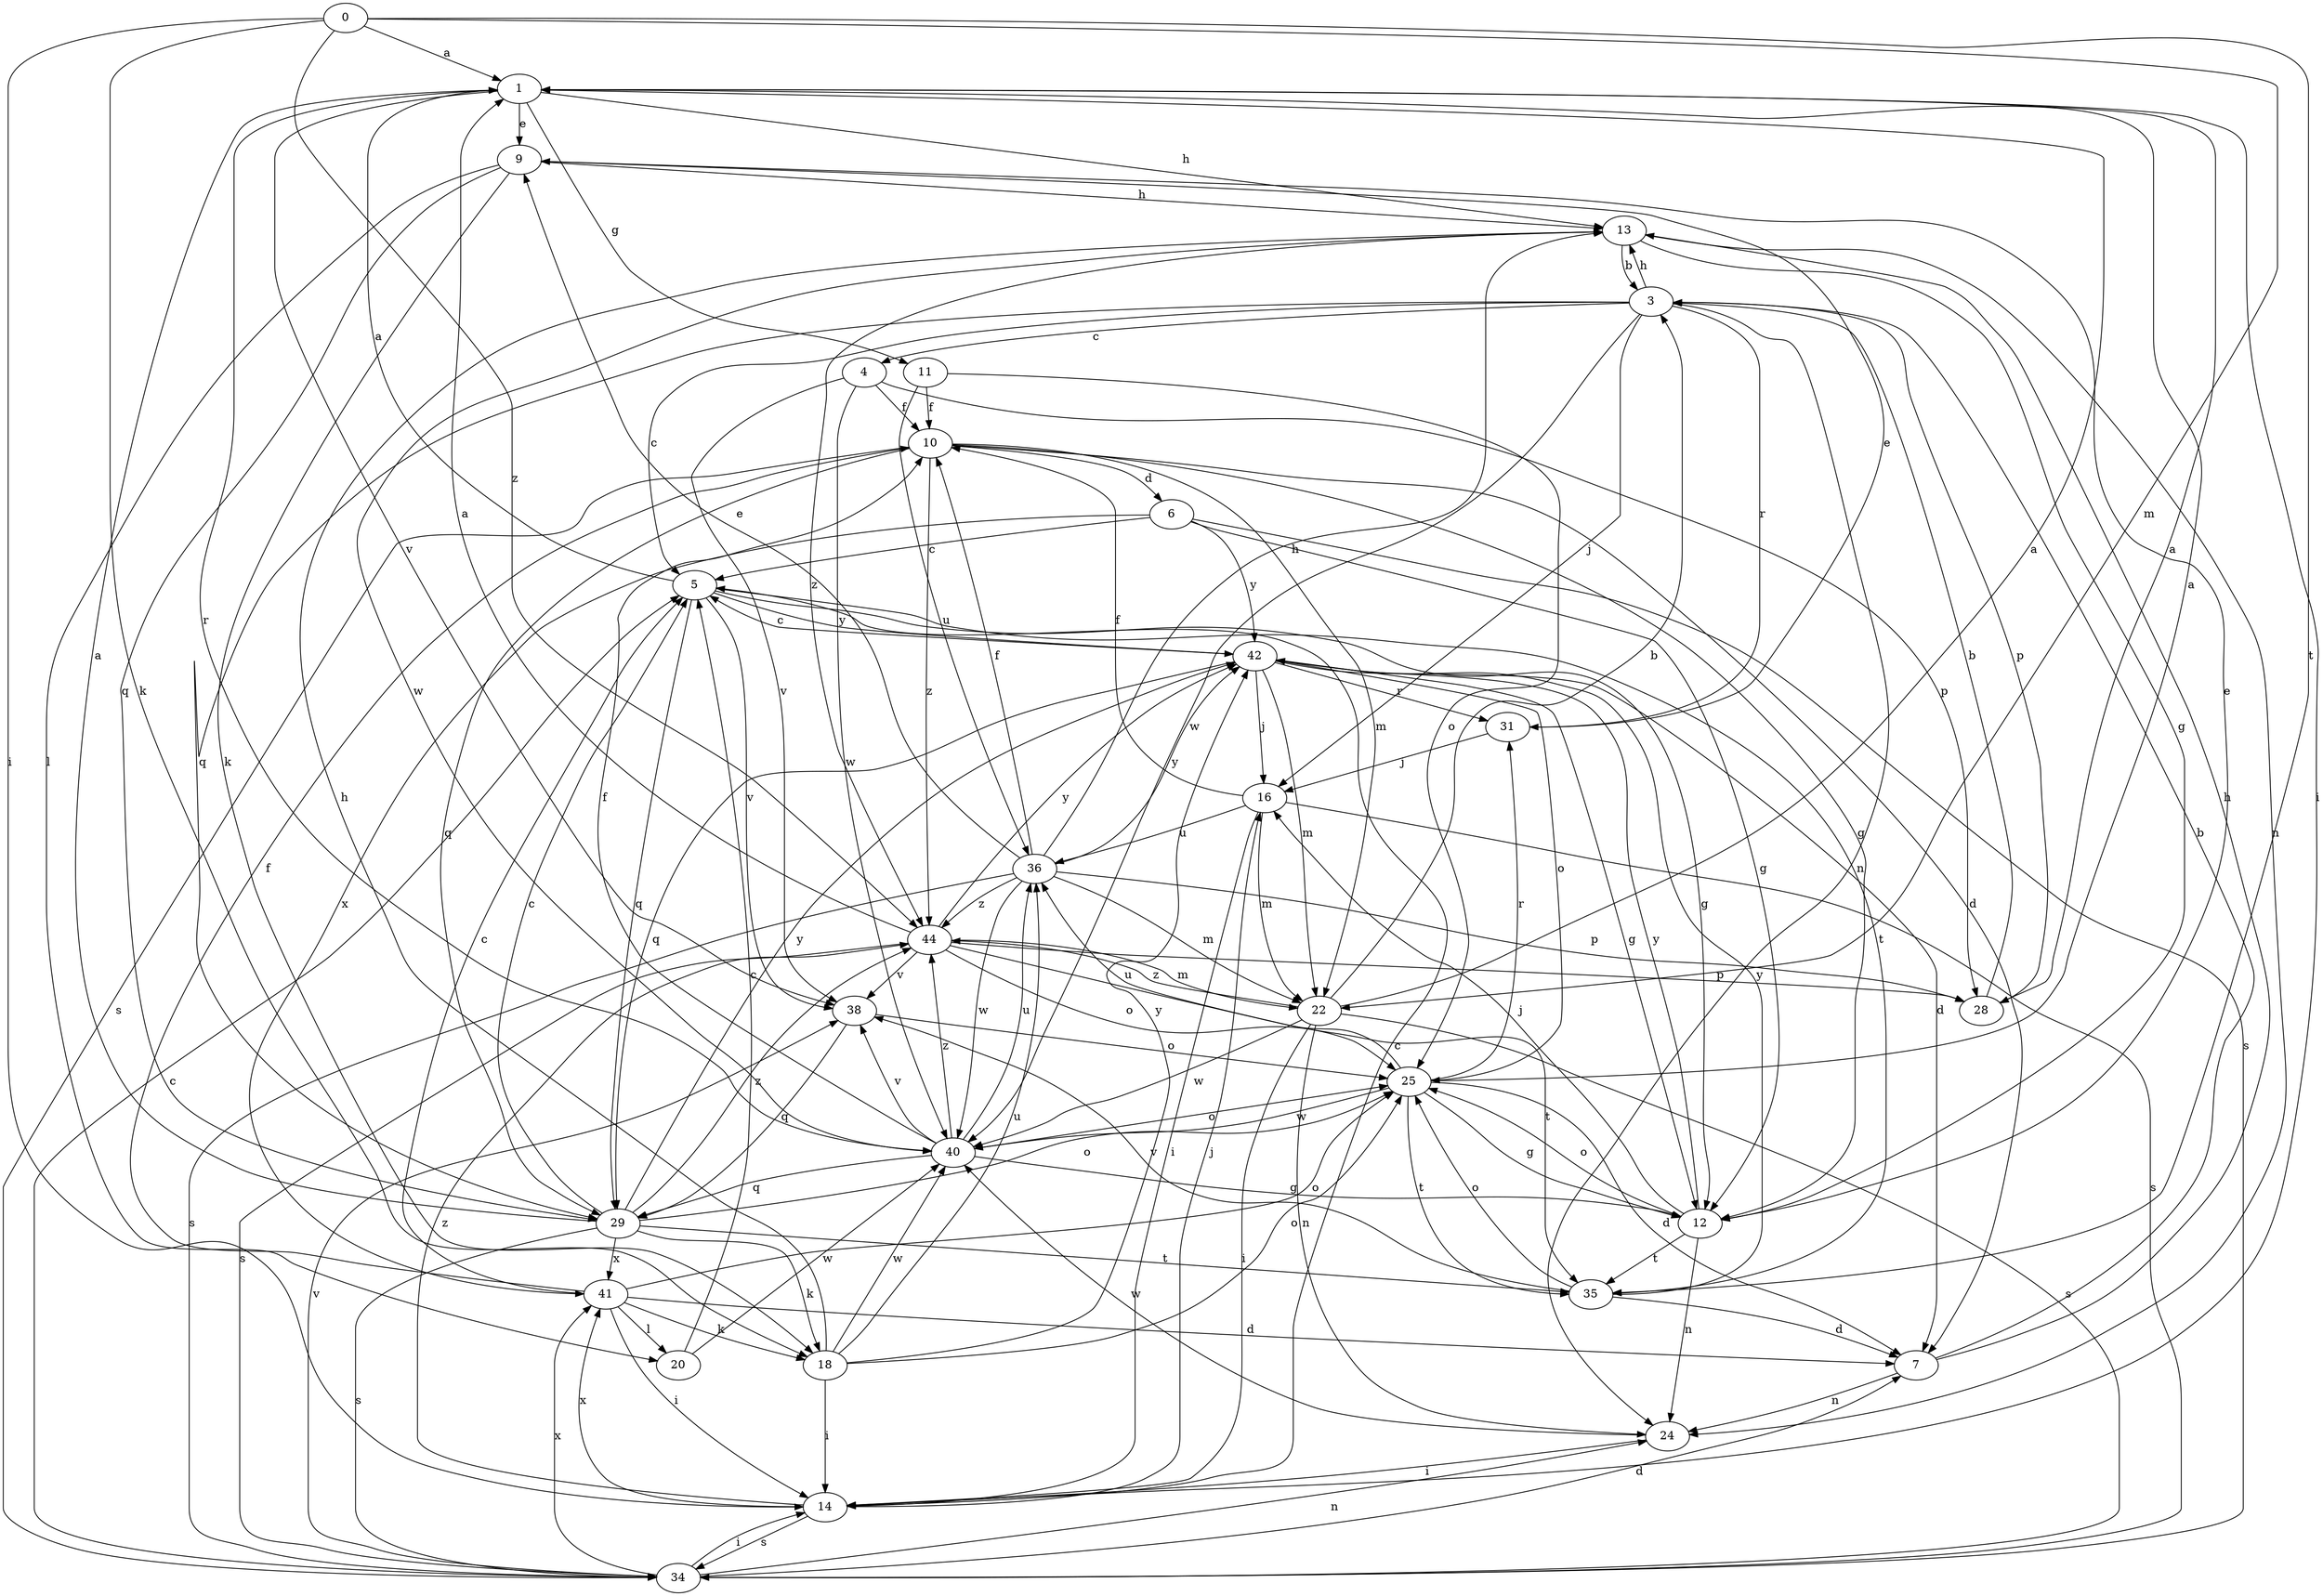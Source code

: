 strict digraph  {
0;
1;
3;
4;
5;
6;
7;
9;
10;
11;
12;
13;
14;
16;
18;
20;
22;
24;
25;
28;
29;
31;
34;
35;
36;
38;
40;
41;
42;
44;
0 -> 1  [label=a];
0 -> 14  [label=i];
0 -> 18  [label=k];
0 -> 22  [label=m];
0 -> 35  [label=t];
0 -> 44  [label=z];
1 -> 9  [label=e];
1 -> 11  [label=g];
1 -> 13  [label=h];
1 -> 14  [label=i];
1 -> 38  [label=v];
1 -> 40  [label=r];
3 -> 4  [label=c];
3 -> 5  [label=c];
3 -> 13  [label=h];
3 -> 16  [label=j];
3 -> 24  [label=n];
3 -> 28  [label=p];
3 -> 29  [label=q];
3 -> 31  [label=r];
3 -> 40  [label=w];
4 -> 10  [label=f];
4 -> 28  [label=p];
4 -> 38  [label=v];
4 -> 40  [label=w];
5 -> 1  [label=a];
5 -> 12  [label=g];
5 -> 29  [label=q];
5 -> 35  [label=t];
5 -> 38  [label=v];
5 -> 42  [label=y];
6 -> 5  [label=c];
6 -> 12  [label=g];
6 -> 34  [label=s];
6 -> 41  [label=x];
6 -> 42  [label=y];
7 -> 3  [label=b];
7 -> 13  [label=h];
7 -> 24  [label=n];
9 -> 13  [label=h];
9 -> 18  [label=k];
9 -> 20  [label=l];
9 -> 29  [label=q];
10 -> 6  [label=d];
10 -> 7  [label=d];
10 -> 12  [label=g];
10 -> 22  [label=m];
10 -> 29  [label=q];
10 -> 34  [label=s];
10 -> 44  [label=z];
11 -> 10  [label=f];
11 -> 25  [label=o];
11 -> 36  [label=u];
12 -> 9  [label=e];
12 -> 16  [label=j];
12 -> 24  [label=n];
12 -> 25  [label=o];
12 -> 35  [label=t];
12 -> 42  [label=y];
13 -> 3  [label=b];
13 -> 12  [label=g];
13 -> 24  [label=n];
13 -> 40  [label=w];
13 -> 44  [label=z];
14 -> 5  [label=c];
14 -> 16  [label=j];
14 -> 34  [label=s];
14 -> 41  [label=x];
14 -> 44  [label=z];
16 -> 10  [label=f];
16 -> 14  [label=i];
16 -> 22  [label=m];
16 -> 34  [label=s];
16 -> 36  [label=u];
18 -> 13  [label=h];
18 -> 14  [label=i];
18 -> 25  [label=o];
18 -> 36  [label=u];
18 -> 40  [label=w];
18 -> 42  [label=y];
20 -> 5  [label=c];
20 -> 40  [label=w];
22 -> 1  [label=a];
22 -> 3  [label=b];
22 -> 14  [label=i];
22 -> 24  [label=n];
22 -> 34  [label=s];
22 -> 40  [label=w];
22 -> 44  [label=z];
24 -> 14  [label=i];
24 -> 40  [label=w];
25 -> 1  [label=a];
25 -> 7  [label=d];
25 -> 12  [label=g];
25 -> 31  [label=r];
25 -> 35  [label=t];
25 -> 36  [label=u];
25 -> 40  [label=w];
28 -> 1  [label=a];
28 -> 3  [label=b];
29 -> 1  [label=a];
29 -> 5  [label=c];
29 -> 18  [label=k];
29 -> 25  [label=o];
29 -> 34  [label=s];
29 -> 35  [label=t];
29 -> 41  [label=x];
29 -> 42  [label=y];
29 -> 44  [label=z];
31 -> 9  [label=e];
31 -> 16  [label=j];
34 -> 5  [label=c];
34 -> 7  [label=d];
34 -> 14  [label=i];
34 -> 24  [label=n];
34 -> 38  [label=v];
34 -> 41  [label=x];
35 -> 7  [label=d];
35 -> 25  [label=o];
35 -> 38  [label=v];
35 -> 42  [label=y];
36 -> 9  [label=e];
36 -> 10  [label=f];
36 -> 13  [label=h];
36 -> 22  [label=m];
36 -> 28  [label=p];
36 -> 34  [label=s];
36 -> 40  [label=w];
36 -> 42  [label=y];
36 -> 44  [label=z];
38 -> 25  [label=o];
38 -> 29  [label=q];
40 -> 10  [label=f];
40 -> 12  [label=g];
40 -> 25  [label=o];
40 -> 29  [label=q];
40 -> 36  [label=u];
40 -> 38  [label=v];
40 -> 44  [label=z];
41 -> 5  [label=c];
41 -> 7  [label=d];
41 -> 10  [label=f];
41 -> 14  [label=i];
41 -> 18  [label=k];
41 -> 20  [label=l];
41 -> 25  [label=o];
42 -> 5  [label=c];
42 -> 7  [label=d];
42 -> 12  [label=g];
42 -> 16  [label=j];
42 -> 22  [label=m];
42 -> 25  [label=o];
42 -> 29  [label=q];
42 -> 31  [label=r];
44 -> 1  [label=a];
44 -> 22  [label=m];
44 -> 25  [label=o];
44 -> 28  [label=p];
44 -> 34  [label=s];
44 -> 35  [label=t];
44 -> 38  [label=v];
44 -> 42  [label=y];
}
